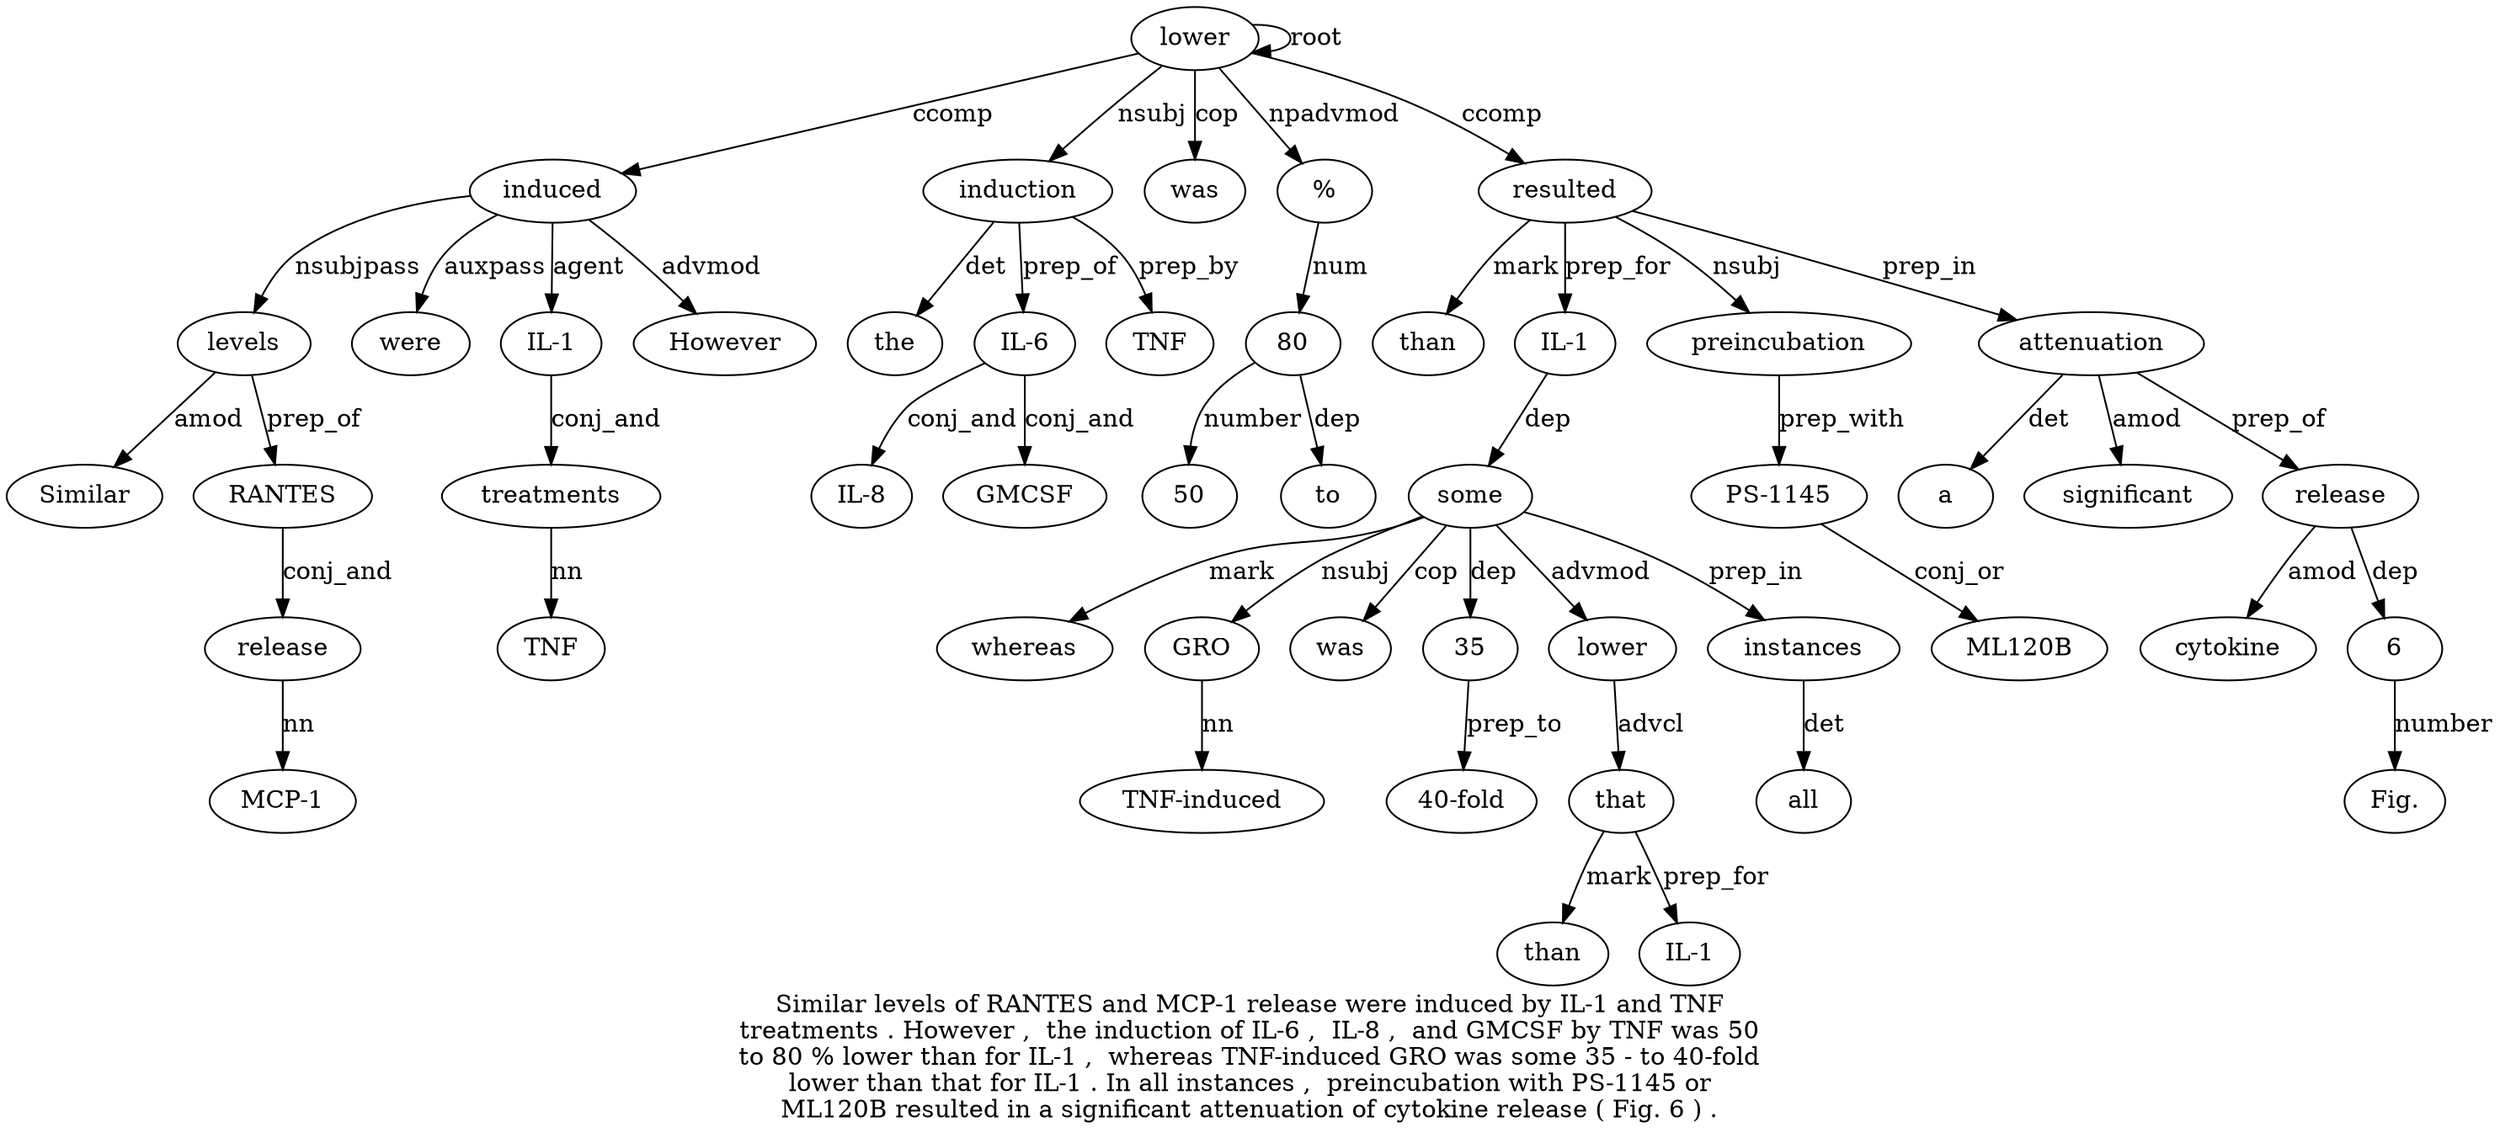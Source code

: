 digraph "Similar levels of RANTES and MCP-1 release were induced by IL-1 and TNF treatments . However ,  the induction of IL-6 ,  IL-8 ,  and GMCSF by TNF was 50 to 80 % lower than for IL-1 ,  whereas TNF-induced GRO was some 35 - to 40-fold lower than that for IL-1 . In all instances ,  preincubation with PS-1145 or ML120B resulted in a significant attenuation of cytokine release ( Fig. 6 ) ." {
label="Similar levels of RANTES and MCP-1 release were induced by IL-1 and TNF
treatments . However ,  the induction of IL-6 ,  IL-8 ,  and GMCSF by TNF was 50
to 80 % lower than for IL-1 ,  whereas TNF-induced GRO was some 35 - to 40-fold
lower than that for IL-1 . In all instances ,  preincubation with PS-1145 or
ML120B resulted in a significant attenuation of cytokine release ( Fig. 6 ) .";
levels2 [style=filled, fillcolor=white, label=levels];
Similar1 [style=filled, fillcolor=white, label=Similar];
levels2 -> Similar1  [label=amod];
induced9 [style=filled, fillcolor=white, label=induced];
induced9 -> levels2  [label=nsubjpass];
RANTES4 [style=filled, fillcolor=white, label=RANTES];
levels2 -> RANTES4  [label=prep_of];
release7 [style=filled, fillcolor=white, label=release];
"MCP-16" [style=filled, fillcolor=white, label="MCP-1"];
release7 -> "MCP-16"  [label=nn];
RANTES4 -> release7  [label=conj_and];
were8 [style=filled, fillcolor=white, label=were];
induced9 -> were8  [label=auxpass];
lower34 [style=filled, fillcolor=white, label=lower];
lower34 -> induced9  [label=ccomp];
"IL-1" [style=filled, fillcolor=white, label="IL-1"];
induced9 -> "IL-1"  [label=agent];
treatments14 [style=filled, fillcolor=white, label=treatments];
TNF13 [style=filled, fillcolor=white, label=TNF];
treatments14 -> TNF13  [label=nn];
"IL-1" -> treatments14  [label=conj_and];
However16 [style=filled, fillcolor=white, label=However];
induced9 -> However16  [label=advmod];
induction19 [style=filled, fillcolor=white, label=induction];
the18 [style=filled, fillcolor=white, label=the];
induction19 -> the18  [label=det];
lower34 -> induction19  [label=nsubj];
"IL-621" [style=filled, fillcolor=white, label="IL-6"];
induction19 -> "IL-621"  [label=prep_of];
"IL-823" [style=filled, fillcolor=white, label="IL-8"];
"IL-621" -> "IL-823"  [label=conj_and];
GMCSF26 [style=filled, fillcolor=white, label=GMCSF];
"IL-621" -> GMCSF26  [label=conj_and];
TNF28 [style=filled, fillcolor=white, label=TNF];
induction19 -> TNF28  [label=prep_by];
was29 [style=filled, fillcolor=white, label=was];
lower34 -> was29  [label=cop];
8032 [style=filled, fillcolor=white, label=80];
503 [style=filled, fillcolor=white, label=50];
8032 -> 503  [label=number];
to31 [style=filled, fillcolor=white, label=to];
8032 -> to31  [label=dep];
"%33" [style=filled, fillcolor=white, label="%"];
"%33" -> 8032  [label=num];
lower34 -> "%33"  [label=npadvmod];
lower34 -> lower34  [label=root];
resulted63 [style=filled, fillcolor=white, label=resulted];
than35 [style=filled, fillcolor=white, label=than];
resulted63 -> than35  [label=mark];
"IL-137" [style=filled, fillcolor=white, label="IL-1"];
resulted63 -> "IL-137"  [label=prep_for];
some43 [style=filled, fillcolor=white, label=some];
whereas39 [style=filled, fillcolor=white, label=whereas];
some43 -> whereas39  [label=mark];
GRO41 [style=filled, fillcolor=white, label=GRO];
"TNF-induced40" [style=filled, fillcolor=white, label="TNF-induced"];
GRO41 -> "TNF-induced40"  [label=nn];
some43 -> GRO41  [label=nsubj];
was42 [style=filled, fillcolor=white, label=was];
some43 -> was42  [label=cop];
"IL-137" -> some43  [label=dep];
3544 [style=filled, fillcolor=white, label=35];
some43 -> 3544  [label=dep];
"40-fold7" [style=filled, fillcolor=white, label="40-fold"];
3544 -> "40-fold7"  [label=prep_to];
lower48 [style=filled, fillcolor=white, label=lower];
some43 -> lower48  [label=advmod];
that50 [style=filled, fillcolor=white, label=that];
than49 [style=filled, fillcolor=white, label=than];
that50 -> than49  [label=mark];
lower48 -> that50  [label=advcl];
"IL-152" [style=filled, fillcolor=white, label="IL-1"];
that50 -> "IL-152"  [label=prep_for];
instances56 [style=filled, fillcolor=white, label=instances];
all55 [style=filled, fillcolor=white, label=all];
instances56 -> all55  [label=det];
some43 -> instances56  [label=prep_in];
preincubation58 [style=filled, fillcolor=white, label=preincubation];
resulted63 -> preincubation58  [label=nsubj];
"PS-114560" [style=filled, fillcolor=white, label="PS-1145"];
preincubation58 -> "PS-114560"  [label=prep_with];
ML120B6 [style=filled, fillcolor=white, label=ML120B];
"PS-114560" -> ML120B6  [label=conj_or];
lower34 -> resulted63  [label=ccomp];
attenuation67 [style=filled, fillcolor=white, label=attenuation];
a65 [style=filled, fillcolor=white, label=a];
attenuation67 -> a65  [label=det];
significant66 [style=filled, fillcolor=white, label=significant];
attenuation67 -> significant66  [label=amod];
resulted63 -> attenuation67  [label=prep_in];
release70 [style=filled, fillcolor=white, label=release];
cytokine69 [style=filled, fillcolor=white, label=cytokine];
release70 -> cytokine69  [label=amod];
attenuation67 -> release70  [label=prep_of];
673 [style=filled, fillcolor=white, label=6];
"Fig.72" [style=filled, fillcolor=white, label="Fig."];
673 -> "Fig.72"  [label=number];
release70 -> 673  [label=dep];
}
